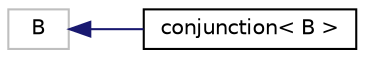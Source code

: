 digraph "Graphical Class Hierarchy"
{
 // LATEX_PDF_SIZE
  edge [fontname="Helvetica",fontsize="10",labelfontname="Helvetica",labelfontsize="10"];
  node [fontname="Helvetica",fontsize="10",shape=record];
  rankdir="LR";
  Node186 [label="B",height=0.2,width=0.4,color="grey75", fillcolor="white", style="filled",tooltip=" "];
  Node186 -> Node0 [dir="back",color="midnightblue",fontsize="10",style="solid",fontname="Helvetica"];
  Node0 [label="conjunction\< B \>",height=0.2,width=0.4,color="black", fillcolor="white", style="filled",URL="$structdetail_1_1conjunction_3_01B_01_4.html",tooltip=" "];
}
